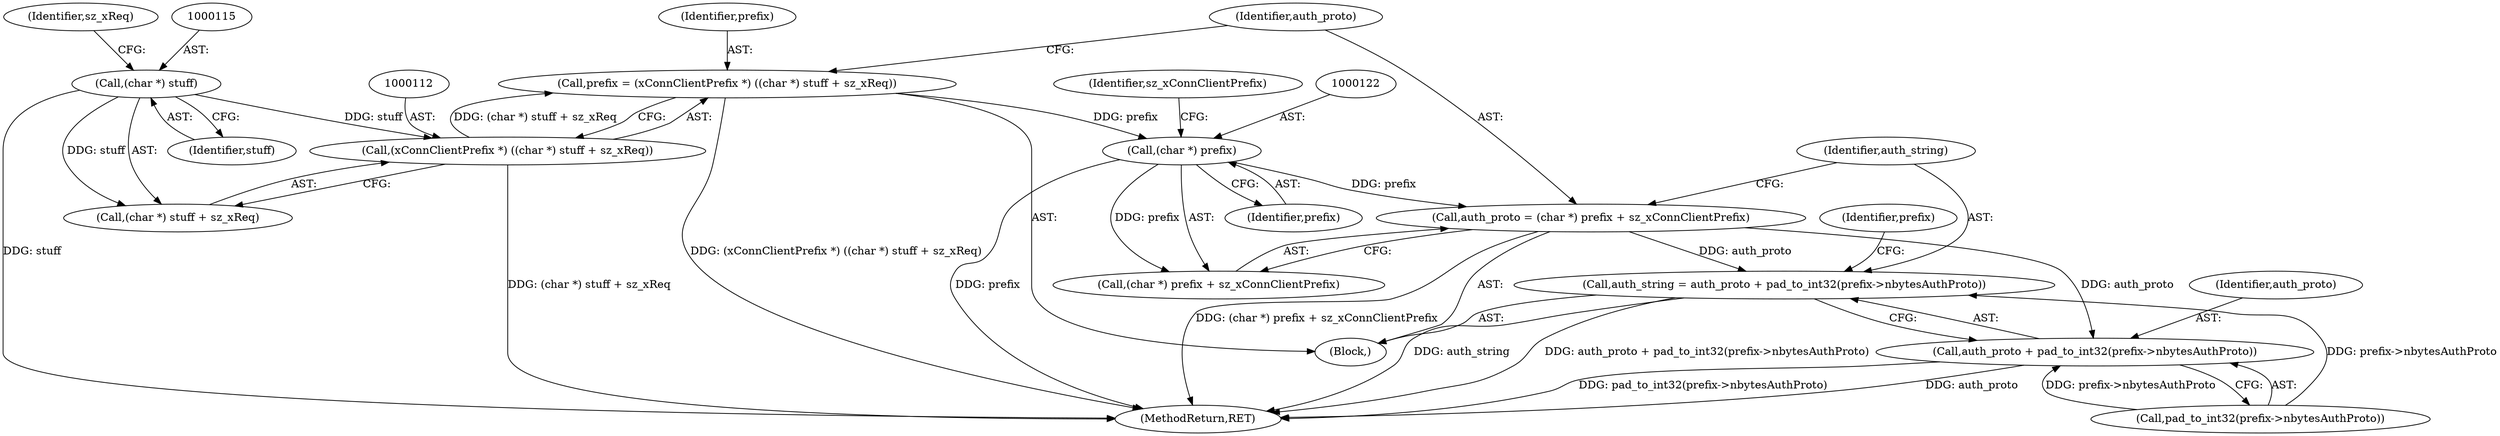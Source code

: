 digraph "0_xserver_b747da5e25be944337a9cd1415506fc06b70aa81@integer" {
"1000118" [label="(Call,auth_proto = (char *) prefix + sz_xConnClientPrefix)"];
"1000121" [label="(Call,(char *) prefix)"];
"1000109" [label="(Call,prefix = (xConnClientPrefix *) ((char *) stuff + sz_xReq))"];
"1000111" [label="(Call,(xConnClientPrefix *) ((char *) stuff + sz_xReq))"];
"1000114" [label="(Call,(char *) stuff)"];
"1000125" [label="(Call,auth_string = auth_proto + pad_to_int32(prefix->nbytesAuthProto))"];
"1000127" [label="(Call,auth_proto + pad_to_int32(prefix->nbytesAuthProto))"];
"1000120" [label="(Call,(char *) prefix + sz_xConnClientPrefix)"];
"1000137" [label="(Identifier,prefix)"];
"1000109" [label="(Call,prefix = (xConnClientPrefix *) ((char *) stuff + sz_xReq))"];
"1000124" [label="(Identifier,sz_xConnClientPrefix)"];
"1000102" [label="(Block,)"];
"1000121" [label="(Call,(char *) prefix)"];
"1000126" [label="(Identifier,auth_string)"];
"1000153" [label="(MethodReturn,RET)"];
"1000129" [label="(Call,pad_to_int32(prefix->nbytesAuthProto))"];
"1000127" [label="(Call,auth_proto + pad_to_int32(prefix->nbytesAuthProto))"];
"1000118" [label="(Call,auth_proto = (char *) prefix + sz_xConnClientPrefix)"];
"1000119" [label="(Identifier,auth_proto)"];
"1000125" [label="(Call,auth_string = auth_proto + pad_to_int32(prefix->nbytesAuthProto))"];
"1000114" [label="(Call,(char *) stuff)"];
"1000116" [label="(Identifier,stuff)"];
"1000123" [label="(Identifier,prefix)"];
"1000128" [label="(Identifier,auth_proto)"];
"1000111" [label="(Call,(xConnClientPrefix *) ((char *) stuff + sz_xReq))"];
"1000113" [label="(Call,(char *) stuff + sz_xReq)"];
"1000117" [label="(Identifier,sz_xReq)"];
"1000110" [label="(Identifier,prefix)"];
"1000118" -> "1000102"  [label="AST: "];
"1000118" -> "1000120"  [label="CFG: "];
"1000119" -> "1000118"  [label="AST: "];
"1000120" -> "1000118"  [label="AST: "];
"1000126" -> "1000118"  [label="CFG: "];
"1000118" -> "1000153"  [label="DDG: (char *) prefix + sz_xConnClientPrefix"];
"1000121" -> "1000118"  [label="DDG: prefix"];
"1000118" -> "1000125"  [label="DDG: auth_proto"];
"1000118" -> "1000127"  [label="DDG: auth_proto"];
"1000121" -> "1000120"  [label="AST: "];
"1000121" -> "1000123"  [label="CFG: "];
"1000122" -> "1000121"  [label="AST: "];
"1000123" -> "1000121"  [label="AST: "];
"1000124" -> "1000121"  [label="CFG: "];
"1000121" -> "1000153"  [label="DDG: prefix"];
"1000121" -> "1000120"  [label="DDG: prefix"];
"1000109" -> "1000121"  [label="DDG: prefix"];
"1000109" -> "1000102"  [label="AST: "];
"1000109" -> "1000111"  [label="CFG: "];
"1000110" -> "1000109"  [label="AST: "];
"1000111" -> "1000109"  [label="AST: "];
"1000119" -> "1000109"  [label="CFG: "];
"1000109" -> "1000153"  [label="DDG: (xConnClientPrefix *) ((char *) stuff + sz_xReq)"];
"1000111" -> "1000109"  [label="DDG: (char *) stuff + sz_xReq"];
"1000111" -> "1000113"  [label="CFG: "];
"1000112" -> "1000111"  [label="AST: "];
"1000113" -> "1000111"  [label="AST: "];
"1000111" -> "1000153"  [label="DDG: (char *) stuff + sz_xReq"];
"1000114" -> "1000111"  [label="DDG: stuff"];
"1000114" -> "1000113"  [label="AST: "];
"1000114" -> "1000116"  [label="CFG: "];
"1000115" -> "1000114"  [label="AST: "];
"1000116" -> "1000114"  [label="AST: "];
"1000117" -> "1000114"  [label="CFG: "];
"1000114" -> "1000153"  [label="DDG: stuff"];
"1000114" -> "1000113"  [label="DDG: stuff"];
"1000125" -> "1000102"  [label="AST: "];
"1000125" -> "1000127"  [label="CFG: "];
"1000126" -> "1000125"  [label="AST: "];
"1000127" -> "1000125"  [label="AST: "];
"1000137" -> "1000125"  [label="CFG: "];
"1000125" -> "1000153"  [label="DDG: auth_proto + pad_to_int32(prefix->nbytesAuthProto)"];
"1000125" -> "1000153"  [label="DDG: auth_string"];
"1000129" -> "1000125"  [label="DDG: prefix->nbytesAuthProto"];
"1000127" -> "1000129"  [label="CFG: "];
"1000128" -> "1000127"  [label="AST: "];
"1000129" -> "1000127"  [label="AST: "];
"1000127" -> "1000153"  [label="DDG: auth_proto"];
"1000127" -> "1000153"  [label="DDG: pad_to_int32(prefix->nbytesAuthProto)"];
"1000129" -> "1000127"  [label="DDG: prefix->nbytesAuthProto"];
}
